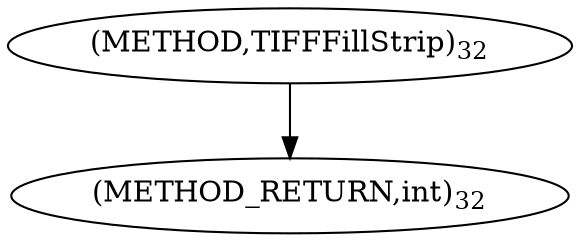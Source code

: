 digraph "TIFFFillStrip" {  
"73936" [label = <(METHOD,TIFFFillStrip)<SUB>32</SUB>> ]
"73939" [label = <(METHOD_RETURN,int)<SUB>32</SUB>> ]
  "73936" -> "73939" 
}
